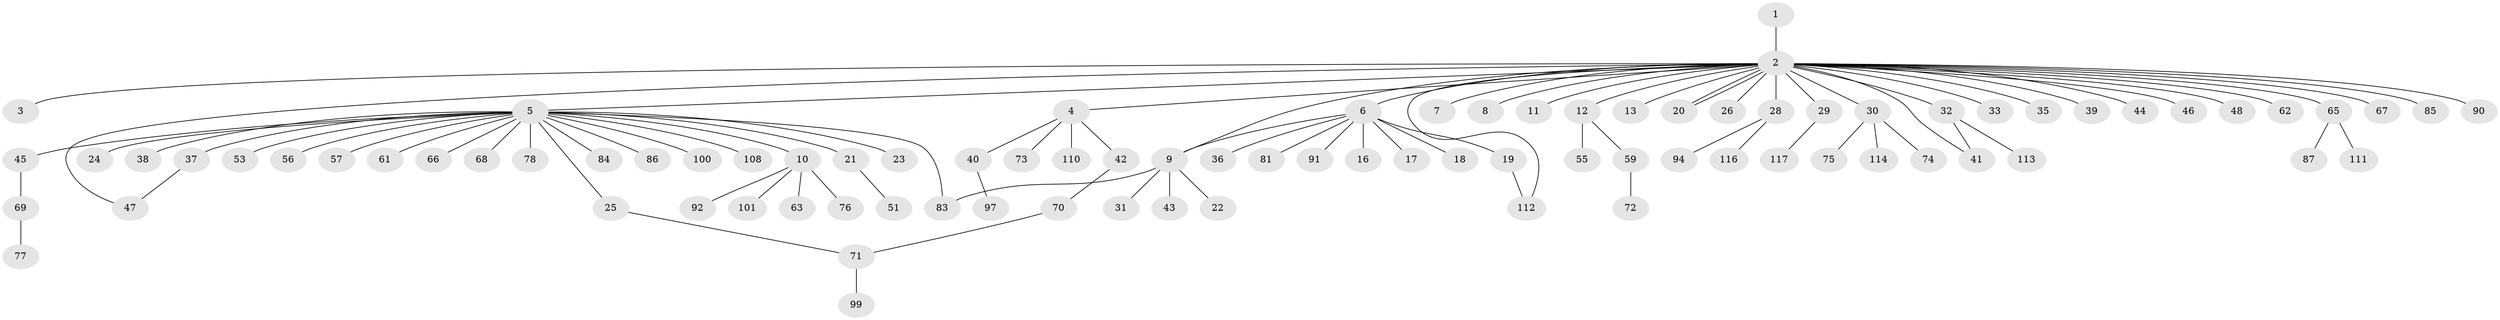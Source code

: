 // Generated by graph-tools (version 1.1) at 2025/23/03/03/25 07:23:51]
// undirected, 89 vertices, 95 edges
graph export_dot {
graph [start="1"]
  node [color=gray90,style=filled];
  1;
  2 [super="+54"];
  3;
  4 [super="+60"];
  5 [super="+14"];
  6 [super="+27"];
  7;
  8;
  9 [super="+34"];
  10 [super="+52"];
  11;
  12 [super="+15"];
  13 [super="+64"];
  16;
  17;
  18;
  19;
  20;
  21;
  22;
  23;
  24;
  25 [super="+80"];
  26;
  28;
  29 [super="+58"];
  30 [super="+49"];
  31 [super="+98"];
  32 [super="+102"];
  33;
  35;
  36;
  37;
  38;
  39;
  40 [super="+50"];
  41;
  42;
  43;
  44;
  45 [super="+109"];
  46 [super="+103"];
  47 [super="+95"];
  48;
  51;
  53;
  55 [super="+107"];
  56;
  57;
  59 [super="+79"];
  61;
  62;
  63;
  65;
  66;
  67;
  68;
  69 [super="+82"];
  70 [super="+96"];
  71 [super="+88"];
  72;
  73;
  74 [super="+93"];
  75;
  76;
  77;
  78;
  81;
  83 [super="+89"];
  84 [super="+106"];
  85;
  86;
  87;
  90;
  91;
  92;
  94 [super="+105"];
  97 [super="+115"];
  99;
  100 [super="+104"];
  101;
  108;
  110;
  111;
  112;
  113;
  114;
  116;
  117;
  1 -- 2;
  2 -- 3;
  2 -- 4;
  2 -- 5;
  2 -- 6;
  2 -- 7;
  2 -- 8;
  2 -- 9;
  2 -- 11;
  2 -- 12;
  2 -- 13;
  2 -- 20;
  2 -- 20;
  2 -- 26;
  2 -- 28;
  2 -- 29;
  2 -- 30;
  2 -- 32;
  2 -- 33;
  2 -- 35;
  2 -- 39;
  2 -- 41;
  2 -- 44;
  2 -- 46;
  2 -- 47;
  2 -- 48;
  2 -- 62;
  2 -- 65;
  2 -- 67;
  2 -- 85;
  2 -- 90;
  2 -- 112;
  4 -- 40;
  4 -- 42;
  4 -- 73;
  4 -- 110;
  5 -- 10;
  5 -- 23;
  5 -- 24;
  5 -- 25;
  5 -- 45;
  5 -- 53;
  5 -- 57;
  5 -- 66;
  5 -- 68;
  5 -- 83;
  5 -- 84;
  5 -- 86;
  5 -- 100;
  5 -- 37;
  5 -- 38;
  5 -- 108;
  5 -- 78;
  5 -- 21;
  5 -- 56;
  5 -- 61;
  6 -- 9;
  6 -- 16;
  6 -- 17;
  6 -- 18;
  6 -- 19;
  6 -- 36;
  6 -- 81;
  6 -- 91;
  9 -- 22;
  9 -- 31;
  9 -- 43;
  9 -- 83;
  10 -- 63;
  10 -- 76;
  10 -- 92;
  10 -- 101;
  12 -- 55;
  12 -- 59;
  19 -- 112;
  21 -- 51;
  25 -- 71;
  28 -- 94;
  28 -- 116;
  29 -- 117;
  30 -- 74;
  30 -- 75;
  30 -- 114;
  32 -- 113;
  32 -- 41;
  37 -- 47;
  40 -- 97;
  42 -- 70;
  45 -- 69;
  59 -- 72;
  65 -- 87;
  65 -- 111;
  69 -- 77;
  70 -- 71;
  71 -- 99;
}

